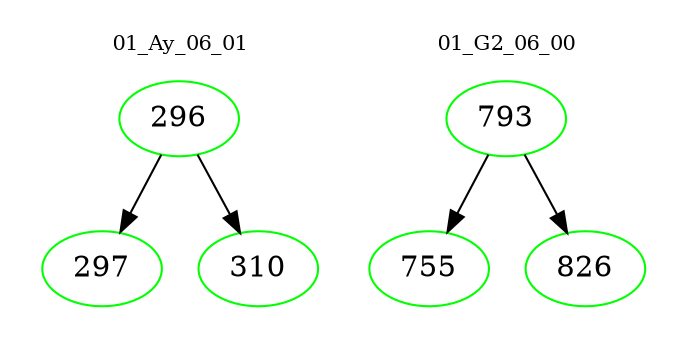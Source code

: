 digraph{
subgraph cluster_0 {
color = white
label = "01_Ay_06_01";
fontsize=10;
T0_296 [label="296", color="green"]
T0_296 -> T0_297 [color="black"]
T0_297 [label="297", color="green"]
T0_296 -> T0_310 [color="black"]
T0_310 [label="310", color="green"]
}
subgraph cluster_1 {
color = white
label = "01_G2_06_00";
fontsize=10;
T1_793 [label="793", color="green"]
T1_793 -> T1_755 [color="black"]
T1_755 [label="755", color="green"]
T1_793 -> T1_826 [color="black"]
T1_826 [label="826", color="green"]
}
}
